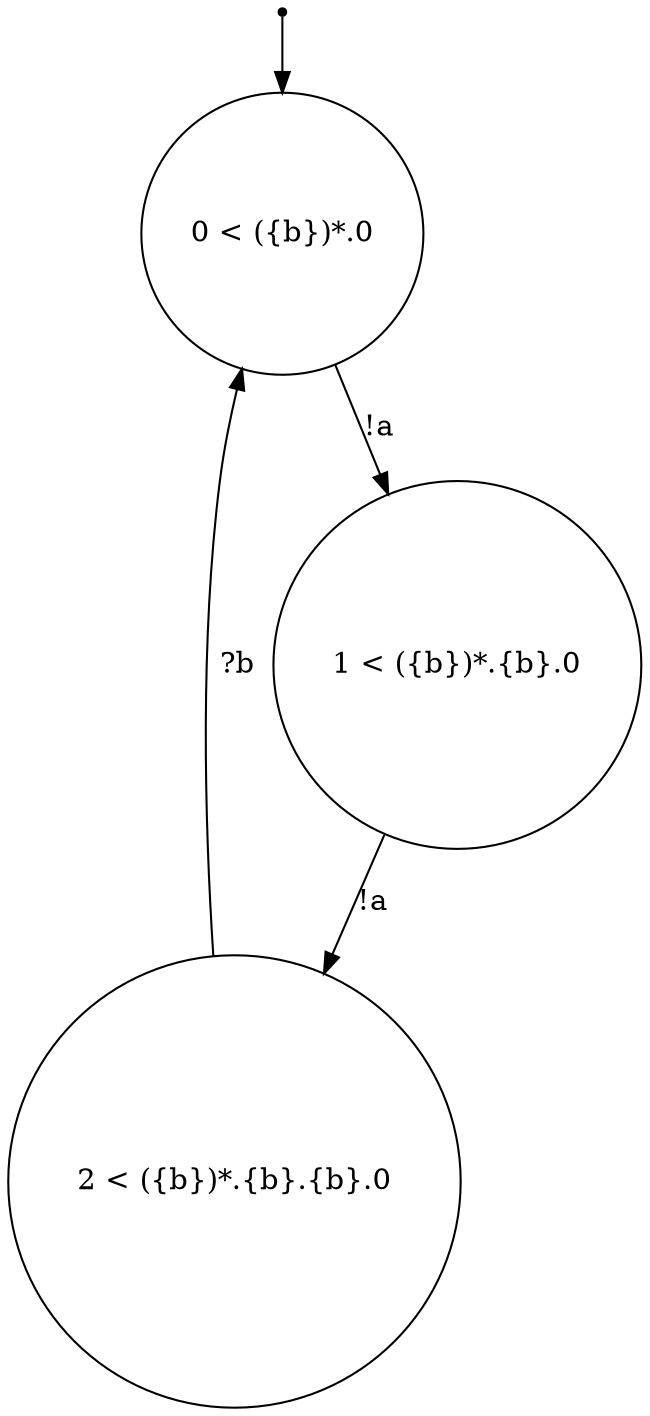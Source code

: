 digraph {
 node [shape=point] ENTRY
 node [shape=circle]
2 [label="2 < ({b})*.{b}.{b}.0
"]
1 [label="1 < ({b})*.{b}.0
"]
0 [label="0 < ({b})*.0
"]
ENTRY -> 0
2 -> 0 [label="?b"]
1 -> 2 [label="!a"]
0 -> 1 [label="!a"]

}
